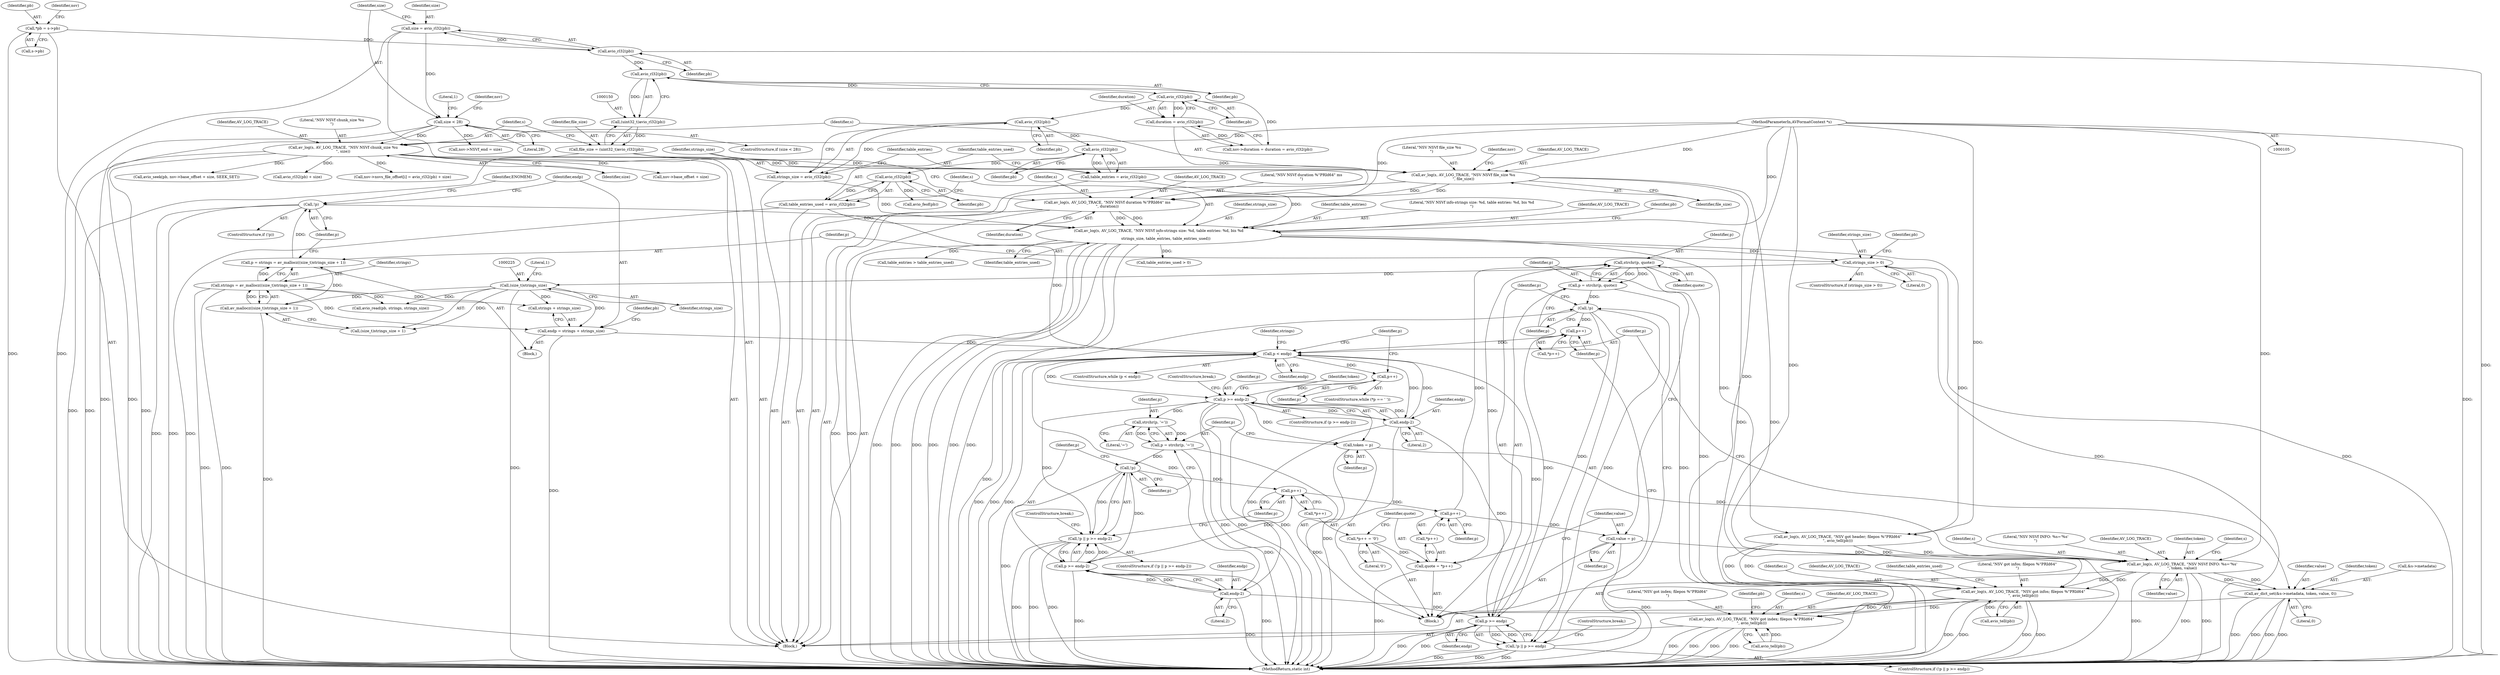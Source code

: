 digraph "0_FFmpeg_c24bcb553650b91e9eff15ef6e54ca73de2453b7@API" {
"1000295" [label="(Call,strchr(p, quote))"];
"1000288" [label="(Call,p++)"];
"1000282" [label="(Call,p++)"];
"1000274" [label="(Call,p >= endp-2)"];
"1000272" [label="(Call,!p)"];
"1000265" [label="(Call,p = strchr(p, '='))"];
"1000267" [label="(Call,strchr(p, '='))"];
"1000256" [label="(Call,p >= endp-2)"];
"1000253" [label="(Call,p++)"];
"1000244" [label="(Call,p < endp)"];
"1000308" [label="(Call,p++)"];
"1000302" [label="(Call,p >= endp)"];
"1000300" [label="(Call,!p)"];
"1000293" [label="(Call,p = strchr(p, quote))"];
"1000295" [label="(Call,strchr(p, quote))"];
"1000285" [label="(Call,quote = *p++)"];
"1000280" [label="(Call,*p++ = '\0')"];
"1000258" [label="(Call,endp-2)"];
"1000276" [label="(Call,endp-2)"];
"1000229" [label="(Call,!p)"];
"1000218" [label="(Call,p = strings = av_mallocz((size_t)strings_size + 1))"];
"1000220" [label="(Call,strings = av_mallocz((size_t)strings_size + 1))"];
"1000222" [label="(Call,av_mallocz((size_t)strings_size + 1))"];
"1000224" [label="(Call,(size_t)strings_size)"];
"1000208" [label="(Call,strings_size > 0)"];
"1000188" [label="(Call,av_log(s, AV_LOG_TRACE, \"NSV NSVf info-strings size: %d, table entries: %d, bis %d\n\",\n            strings_size, table_entries, table_entries_used))"];
"1000171" [label="(Call,av_log(s, AV_LOG_TRACE, \"NSV NSVf duration %\"PRId64\" ms\n\", duration))"];
"1000158" [label="(Call,av_log(s, AV_LOG_TRACE, \"NSV NSVf file_size %u\n\", file_size))"];
"1000153" [label="(Call,av_log(s, AV_LOG_TRACE, \"NSV NSVf chunk_size %u\n\", size))"];
"1000106" [label="(MethodParameterIn,AVFormatContext *s)"];
"1000136" [label="(Call,size < 28)"];
"1000131" [label="(Call,size = avio_rl32(pb))"];
"1000133" [label="(Call,avio_rl32(pb))"];
"1000115" [label="(Call,*pb = s->pb)"];
"1000147" [label="(Call,file_size = (uint32_t)avio_rl32(pb))"];
"1000149" [label="(Call,(uint32_t)avio_rl32(pb))"];
"1000151" [label="(Call,avio_rl32(pb))"];
"1000167" [label="(Call,duration = avio_rl32(pb))"];
"1000169" [label="(Call,avio_rl32(pb))"];
"1000176" [label="(Call,strings_size = avio_rl32(pb))"];
"1000178" [label="(Call,avio_rl32(pb))"];
"1000180" [label="(Call,table_entries = avio_rl32(pb))"];
"1000182" [label="(Call,avio_rl32(pb))"];
"1000184" [label="(Call,table_entries_used = avio_rl32(pb))"];
"1000186" [label="(Call,avio_rl32(pb))"];
"1000234" [label="(Call,endp = strings + strings_size)"];
"1000299" [label="(Call,!p || p >= endp)"];
"1000262" [label="(Call,token = p)"];
"1000311" [label="(Call,av_log(s, AV_LOG_TRACE, \"NSV NSVf INFO: %s='%s'\n\", token, value))"];
"1000317" [label="(Call,av_dict_set(&s->metadata, token, value, 0))"];
"1000333" [label="(Call,av_log(s, AV_LOG_TRACE, \"NSV got infos; filepos %\"PRId64\"\n\", avio_tell(pb)))"];
"1000455" [label="(Call,av_log(s, AV_LOG_TRACE, \"NSV got index; filepos %\"PRId64\"\n\", avio_tell(pb)))"];
"1000271" [label="(Call,!p || p >= endp-2)"];
"1000290" [label="(Call,value = p)"];
"1000175" [label="(Identifier,duration)"];
"1000180" [label="(Call,table_entries = avio_rl32(pb))"];
"1000141" [label="(Literal,1)"];
"1000161" [label="(Literal,\"NSV NSVf file_size %u\n\")"];
"1000295" [label="(Call,strchr(p, quote))"];
"1000305" [label="(ControlStructure,break;)"];
"1000169" [label="(Call,avio_rl32(pb))"];
"1000407" [label="(Call,table_entries > table_entries_used)"];
"1000159" [label="(Identifier,s)"];
"1000191" [label="(Literal,\"NSV NSVf info-strings size: %d, table entries: %d, bis %d\n\")"];
"1000210" [label="(Literal,0)"];
"1000133" [label="(Call,avio_rl32(pb))"];
"1000233" [label="(Identifier,ENOMEM)"];
"1000247" [label="(Block,)"];
"1000235" [label="(Identifier,endp)"];
"1000254" [label="(Identifier,p)"];
"1000246" [label="(Identifier,endp)"];
"1000194" [label="(Identifier,table_entries_used)"];
"1000177" [label="(Identifier,strings_size)"];
"1000253" [label="(Call,p++)"];
"1000134" [label="(Identifier,pb)"];
"1000183" [label="(Identifier,pb)"];
"1000190" [label="(Identifier,AV_LOG_TRACE)"];
"1000276" [label="(Call,endp-2)"];
"1000274" [label="(Call,p >= endp-2)"];
"1000458" [label="(Literal,\"NSV got index; filepos %\"PRId64\"\n\")"];
"1000256" [label="(Call,p >= endp-2)"];
"1000312" [label="(Identifier,s)"];
"1000308" [label="(Call,p++)"];
"1000281" [label="(Call,*p++)"];
"1000107" [label="(Block,)"];
"1000273" [label="(Identifier,p)"];
"1000197" [label="(Identifier,pb)"];
"1000269" [label="(Literal,'=')"];
"1000220" [label="(Call,strings = av_mallocz((size_t)strings_size + 1))"];
"1000209" [label="(Identifier,strings_size)"];
"1000277" [label="(Identifier,endp)"];
"1000279" [label="(ControlStructure,break;)"];
"1000234" [label="(Call,endp = strings + strings_size)"];
"1000196" [label="(Call,avio_feof(pb))"];
"1000187" [label="(Identifier,pb)"];
"1000336" [label="(Literal,\"NSV got infos; filepos %\"PRId64\"\n\")"];
"1000288" [label="(Call,p++)"];
"1000294" [label="(Identifier,p)"];
"1000482" [label="(MethodReturn,static int)"];
"1000462" [label="(Identifier,pb)"];
"1000261" [label="(ControlStructure,break;)"];
"1000326" [label="(Identifier,strings)"];
"1000151" [label="(Call,avio_rl32(pb))"];
"1000296" [label="(Identifier,p)"];
"1000155" [label="(Identifier,AV_LOG_TRACE)"];
"1000162" [label="(Identifier,file_size)"];
"1000333" [label="(Call,av_log(s, AV_LOG_TRACE, \"NSV got infos; filepos %\"PRId64\"\n\", avio_tell(pb)))"];
"1000275" [label="(Identifier,p)"];
"1000208" [label="(Call,strings_size > 0)"];
"1000181" [label="(Identifier,table_entries)"];
"1000270" [label="(ControlStructure,if (!p || p >= endp-2))"];
"1000334" [label="(Identifier,s)"];
"1000128" [label="(Identifier,nsv)"];
"1000298" [label="(ControlStructure,if (!p || p >= endp))"];
"1000309" [label="(Identifier,p)"];
"1000300" [label="(Call,!p)"];
"1000136" [label="(Call,size < 28)"];
"1000267" [label="(Call,strchr(p, '='))"];
"1000131" [label="(Call,size = avio_rl32(pb))"];
"1000280" [label="(Call,*p++ = '\0')"];
"1000258" [label="(Call,endp-2)"];
"1000463" [label="(Call,nsv->base_offset + size)"];
"1000135" [label="(ControlStructure,if (size < 28))"];
"1000323" [label="(Identifier,value)"];
"1000340" [label="(Call,table_entries_used > 0)"];
"1000461" [label="(Call,avio_seek(pb, nsv->base_offset + size, SEEK_SET))"];
"1000317" [label="(Call,av_dict_set(&s->metadata, token, value, 0))"];
"1000165" [label="(Identifier,nsv)"];
"1000284" [label="(Literal,'\0')"];
"1000156" [label="(Literal,\"NSV NSVf chunk_size %u\n\")"];
"1000304" [label="(Identifier,endp)"];
"1000167" [label="(Call,duration = avio_rl32(pb))"];
"1000239" [label="(Call,avio_read(pb, strings, strings_size))"];
"1000337" [label="(Call,avio_tell(pb))"];
"1000265" [label="(Call,p = strchr(p, '='))"];
"1000106" [label="(MethodParameterIn,AVFormatContext *s)"];
"1000283" [label="(Identifier,p)"];
"1000324" [label="(Literal,0)"];
"1000168" [label="(Identifier,duration)"];
"1000148" [label="(Identifier,file_size)"];
"1000316" [label="(Identifier,value)"];
"1000314" [label="(Literal,\"NSV NSVf INFO: %s='%s'\n\")"];
"1000227" [label="(Literal,1)"];
"1000172" [label="(Identifier,s)"];
"1000236" [label="(Call,strings + strings_size)"];
"1000154" [label="(Identifier,s)"];
"1000186" [label="(Call,avio_rl32(pb))"];
"1000230" [label="(Identifier,p)"];
"1000142" [label="(Call,nsv->NSVf_end = size)"];
"1000116" [label="(Identifier,pb)"];
"1000263" [label="(Identifier,token)"];
"1000307" [label="(Call,*p++)"];
"1000303" [label="(Identifier,p)"];
"1000251" [label="(Identifier,p)"];
"1000401" [label="(Call,avio_rl32(pb) + size)"];
"1000244" [label="(Call,p < endp)"];
"1000282" [label="(Call,p++)"];
"1000285" [label="(Call,quote = *p++)"];
"1000144" [label="(Identifier,nsv)"];
"1000260" [label="(Literal,2)"];
"1000248" [label="(ControlStructure,while (*p == ' '))"];
"1000271" [label="(Call,!p || p >= endp-2)"];
"1000245" [label="(Identifier,p)"];
"1000313" [label="(Identifier,AV_LOG_TRACE)"];
"1000292" [label="(Identifier,p)"];
"1000287" [label="(Call,*p++)"];
"1000185" [label="(Identifier,table_entries_used)"];
"1000229" [label="(Call,!p)"];
"1000335" [label="(Identifier,AV_LOG_TRACE)"];
"1000182" [label="(Call,avio_rl32(pb))"];
"1000223" [label="(Call,(size_t)strings_size + 1)"];
"1000189" [label="(Identifier,s)"];
"1000173" [label="(Identifier,AV_LOG_TRACE)"];
"1000147" [label="(Call,file_size = (uint32_t)avio_rl32(pb))"];
"1000301" [label="(Identifier,p)"];
"1000192" [label="(Identifier,strings_size)"];
"1000272" [label="(Call,!p)"];
"1000456" [label="(Identifier,s)"];
"1000158" [label="(Call,av_log(s, AV_LOG_TRACE, \"NSV NSVf file_size %u\n\", file_size))"];
"1000240" [label="(Identifier,pb)"];
"1000293" [label="(Call,p = strchr(p, quote))"];
"1000219" [label="(Identifier,p)"];
"1000224" [label="(Call,(size_t)strings_size)"];
"1000201" [label="(Call,av_log(s, AV_LOG_TRACE, \"NSV got header; filepos %\"PRId64\"\n\", avio_tell(pb)))"];
"1000457" [label="(Identifier,AV_LOG_TRACE)"];
"1000341" [label="(Identifier,table_entries_used)"];
"1000211" [label="(Block,)"];
"1000395" [label="(Call,nsv->nsvs_file_offset[i] = avio_rl32(pb) + size)"];
"1000132" [label="(Identifier,size)"];
"1000322" [label="(Identifier,token)"];
"1000226" [label="(Identifier,strings_size)"];
"1000117" [label="(Call,s->pb)"];
"1000222" [label="(Call,av_mallocz((size_t)strings_size + 1))"];
"1000266" [label="(Identifier,p)"];
"1000289" [label="(Identifier,p)"];
"1000184" [label="(Call,table_entries_used = avio_rl32(pb))"];
"1000176" [label="(Call,strings_size = avio_rl32(pb))"];
"1000160" [label="(Identifier,AV_LOG_TRACE)"];
"1000318" [label="(Call,&s->metadata)"];
"1000315" [label="(Identifier,token)"];
"1000153" [label="(Call,av_log(s, AV_LOG_TRACE, \"NSV NSVf chunk_size %u\n\", size))"];
"1000278" [label="(Literal,2)"];
"1000228" [label="(ControlStructure,if (!p))"];
"1000221" [label="(Identifier,strings)"];
"1000174" [label="(Literal,\"NSV NSVf duration %\"PRId64\" ms\n\")"];
"1000311" [label="(Call,av_log(s, AV_LOG_TRACE, \"NSV NSVf INFO: %s='%s'\n\", token, value))"];
"1000243" [label="(ControlStructure,while (p < endp))"];
"1000171" [label="(Call,av_log(s, AV_LOG_TRACE, \"NSV NSVf duration %\"PRId64\" ms\n\", duration))"];
"1000193" [label="(Identifier,table_entries)"];
"1000137" [label="(Identifier,size)"];
"1000157" [label="(Identifier,size)"];
"1000257" [label="(Identifier,p)"];
"1000207" [label="(ControlStructure,if (strings_size > 0))"];
"1000302" [label="(Call,p >= endp)"];
"1000262" [label="(Call,token = p)"];
"1000299" [label="(Call,!p || p >= endp)"];
"1000138" [label="(Literal,28)"];
"1000179" [label="(Identifier,pb)"];
"1000152" [label="(Identifier,pb)"];
"1000455" [label="(Call,av_log(s, AV_LOG_TRACE, \"NSV got index; filepos %\"PRId64\"\n\", avio_tell(pb)))"];
"1000297" [label="(Identifier,quote)"];
"1000170" [label="(Identifier,pb)"];
"1000178" [label="(Call,avio_rl32(pb))"];
"1000264" [label="(Identifier,p)"];
"1000149" [label="(Call,(uint32_t)avio_rl32(pb))"];
"1000291" [label="(Identifier,value)"];
"1000286" [label="(Identifier,quote)"];
"1000115" [label="(Call,*pb = s->pb)"];
"1000290" [label="(Call,value = p)"];
"1000259" [label="(Identifier,endp)"];
"1000329" [label="(Identifier,pb)"];
"1000188" [label="(Call,av_log(s, AV_LOG_TRACE, \"NSV NSVf info-strings size: %d, table entries: %d, bis %d\n\",\n            strings_size, table_entries, table_entries_used))"];
"1000320" [label="(Identifier,s)"];
"1000268" [label="(Identifier,p)"];
"1000163" [label="(Call,nsv->duration = duration = avio_rl32(pb))"];
"1000218" [label="(Call,p = strings = av_mallocz((size_t)strings_size + 1))"];
"1000459" [label="(Call,avio_tell(pb))"];
"1000255" [label="(ControlStructure,if (p >= endp-2))"];
"1000295" -> "1000293"  [label="AST: "];
"1000295" -> "1000297"  [label="CFG: "];
"1000296" -> "1000295"  [label="AST: "];
"1000297" -> "1000295"  [label="AST: "];
"1000293" -> "1000295"  [label="CFG: "];
"1000295" -> "1000482"  [label="DDG: "];
"1000295" -> "1000293"  [label="DDG: "];
"1000295" -> "1000293"  [label="DDG: "];
"1000288" -> "1000295"  [label="DDG: "];
"1000285" -> "1000295"  [label="DDG: "];
"1000288" -> "1000287"  [label="AST: "];
"1000288" -> "1000289"  [label="CFG: "];
"1000289" -> "1000288"  [label="AST: "];
"1000287" -> "1000288"  [label="CFG: "];
"1000282" -> "1000288"  [label="DDG: "];
"1000288" -> "1000290"  [label="DDG: "];
"1000282" -> "1000281"  [label="AST: "];
"1000282" -> "1000283"  [label="CFG: "];
"1000283" -> "1000282"  [label="AST: "];
"1000281" -> "1000282"  [label="CFG: "];
"1000274" -> "1000282"  [label="DDG: "];
"1000272" -> "1000282"  [label="DDG: "];
"1000274" -> "1000271"  [label="AST: "];
"1000274" -> "1000276"  [label="CFG: "];
"1000275" -> "1000274"  [label="AST: "];
"1000276" -> "1000274"  [label="AST: "];
"1000271" -> "1000274"  [label="CFG: "];
"1000274" -> "1000482"  [label="DDG: "];
"1000274" -> "1000482"  [label="DDG: "];
"1000274" -> "1000271"  [label="DDG: "];
"1000274" -> "1000271"  [label="DDG: "];
"1000272" -> "1000274"  [label="DDG: "];
"1000276" -> "1000274"  [label="DDG: "];
"1000276" -> "1000274"  [label="DDG: "];
"1000272" -> "1000271"  [label="AST: "];
"1000272" -> "1000273"  [label="CFG: "];
"1000273" -> "1000272"  [label="AST: "];
"1000275" -> "1000272"  [label="CFG: "];
"1000271" -> "1000272"  [label="CFG: "];
"1000272" -> "1000482"  [label="DDG: "];
"1000272" -> "1000271"  [label="DDG: "];
"1000265" -> "1000272"  [label="DDG: "];
"1000265" -> "1000247"  [label="AST: "];
"1000265" -> "1000267"  [label="CFG: "];
"1000266" -> "1000265"  [label="AST: "];
"1000267" -> "1000265"  [label="AST: "];
"1000273" -> "1000265"  [label="CFG: "];
"1000265" -> "1000482"  [label="DDG: "];
"1000267" -> "1000265"  [label="DDG: "];
"1000267" -> "1000265"  [label="DDG: "];
"1000267" -> "1000269"  [label="CFG: "];
"1000268" -> "1000267"  [label="AST: "];
"1000269" -> "1000267"  [label="AST: "];
"1000256" -> "1000267"  [label="DDG: "];
"1000256" -> "1000255"  [label="AST: "];
"1000256" -> "1000258"  [label="CFG: "];
"1000257" -> "1000256"  [label="AST: "];
"1000258" -> "1000256"  [label="AST: "];
"1000261" -> "1000256"  [label="CFG: "];
"1000263" -> "1000256"  [label="CFG: "];
"1000256" -> "1000482"  [label="DDG: "];
"1000256" -> "1000482"  [label="DDG: "];
"1000256" -> "1000482"  [label="DDG: "];
"1000253" -> "1000256"  [label="DDG: "];
"1000244" -> "1000256"  [label="DDG: "];
"1000258" -> "1000256"  [label="DDG: "];
"1000258" -> "1000256"  [label="DDG: "];
"1000256" -> "1000262"  [label="DDG: "];
"1000256" -> "1000271"  [label="DDG: "];
"1000253" -> "1000248"  [label="AST: "];
"1000253" -> "1000254"  [label="CFG: "];
"1000254" -> "1000253"  [label="AST: "];
"1000251" -> "1000253"  [label="CFG: "];
"1000244" -> "1000253"  [label="DDG: "];
"1000244" -> "1000243"  [label="AST: "];
"1000244" -> "1000246"  [label="CFG: "];
"1000245" -> "1000244"  [label="AST: "];
"1000246" -> "1000244"  [label="AST: "];
"1000251" -> "1000244"  [label="CFG: "];
"1000326" -> "1000244"  [label="CFG: "];
"1000244" -> "1000482"  [label="DDG: "];
"1000244" -> "1000482"  [label="DDG: "];
"1000244" -> "1000482"  [label="DDG: "];
"1000308" -> "1000244"  [label="DDG: "];
"1000229" -> "1000244"  [label="DDG: "];
"1000258" -> "1000244"  [label="DDG: "];
"1000276" -> "1000244"  [label="DDG: "];
"1000234" -> "1000244"  [label="DDG: "];
"1000302" -> "1000244"  [label="DDG: "];
"1000244" -> "1000258"  [label="DDG: "];
"1000308" -> "1000307"  [label="AST: "];
"1000308" -> "1000309"  [label="CFG: "];
"1000309" -> "1000308"  [label="AST: "];
"1000307" -> "1000308"  [label="CFG: "];
"1000302" -> "1000308"  [label="DDG: "];
"1000300" -> "1000308"  [label="DDG: "];
"1000302" -> "1000299"  [label="AST: "];
"1000302" -> "1000304"  [label="CFG: "];
"1000303" -> "1000302"  [label="AST: "];
"1000304" -> "1000302"  [label="AST: "];
"1000299" -> "1000302"  [label="CFG: "];
"1000302" -> "1000482"  [label="DDG: "];
"1000302" -> "1000482"  [label="DDG: "];
"1000302" -> "1000299"  [label="DDG: "];
"1000302" -> "1000299"  [label="DDG: "];
"1000300" -> "1000302"  [label="DDG: "];
"1000258" -> "1000302"  [label="DDG: "];
"1000276" -> "1000302"  [label="DDG: "];
"1000300" -> "1000299"  [label="AST: "];
"1000300" -> "1000301"  [label="CFG: "];
"1000301" -> "1000300"  [label="AST: "];
"1000303" -> "1000300"  [label="CFG: "];
"1000299" -> "1000300"  [label="CFG: "];
"1000300" -> "1000482"  [label="DDG: "];
"1000300" -> "1000299"  [label="DDG: "];
"1000293" -> "1000300"  [label="DDG: "];
"1000293" -> "1000247"  [label="AST: "];
"1000294" -> "1000293"  [label="AST: "];
"1000301" -> "1000293"  [label="CFG: "];
"1000293" -> "1000482"  [label="DDG: "];
"1000285" -> "1000247"  [label="AST: "];
"1000285" -> "1000287"  [label="CFG: "];
"1000286" -> "1000285"  [label="AST: "];
"1000287" -> "1000285"  [label="AST: "];
"1000291" -> "1000285"  [label="CFG: "];
"1000285" -> "1000482"  [label="DDG: "];
"1000280" -> "1000285"  [label="DDG: "];
"1000280" -> "1000247"  [label="AST: "];
"1000280" -> "1000284"  [label="CFG: "];
"1000281" -> "1000280"  [label="AST: "];
"1000284" -> "1000280"  [label="AST: "];
"1000286" -> "1000280"  [label="CFG: "];
"1000258" -> "1000260"  [label="CFG: "];
"1000259" -> "1000258"  [label="AST: "];
"1000260" -> "1000258"  [label="AST: "];
"1000258" -> "1000482"  [label="DDG: "];
"1000258" -> "1000276"  [label="DDG: "];
"1000276" -> "1000278"  [label="CFG: "];
"1000277" -> "1000276"  [label="AST: "];
"1000278" -> "1000276"  [label="AST: "];
"1000276" -> "1000482"  [label="DDG: "];
"1000229" -> "1000228"  [label="AST: "];
"1000229" -> "1000230"  [label="CFG: "];
"1000230" -> "1000229"  [label="AST: "];
"1000233" -> "1000229"  [label="CFG: "];
"1000235" -> "1000229"  [label="CFG: "];
"1000229" -> "1000482"  [label="DDG: "];
"1000229" -> "1000482"  [label="DDG: "];
"1000218" -> "1000229"  [label="DDG: "];
"1000218" -> "1000211"  [label="AST: "];
"1000218" -> "1000220"  [label="CFG: "];
"1000219" -> "1000218"  [label="AST: "];
"1000220" -> "1000218"  [label="AST: "];
"1000230" -> "1000218"  [label="CFG: "];
"1000220" -> "1000218"  [label="DDG: "];
"1000222" -> "1000218"  [label="DDG: "];
"1000220" -> "1000222"  [label="CFG: "];
"1000221" -> "1000220"  [label="AST: "];
"1000222" -> "1000220"  [label="AST: "];
"1000220" -> "1000482"  [label="DDG: "];
"1000220" -> "1000482"  [label="DDG: "];
"1000222" -> "1000220"  [label="DDG: "];
"1000220" -> "1000234"  [label="DDG: "];
"1000220" -> "1000236"  [label="DDG: "];
"1000220" -> "1000239"  [label="DDG: "];
"1000222" -> "1000223"  [label="CFG: "];
"1000223" -> "1000222"  [label="AST: "];
"1000222" -> "1000482"  [label="DDG: "];
"1000224" -> "1000222"  [label="DDG: "];
"1000224" -> "1000223"  [label="AST: "];
"1000224" -> "1000226"  [label="CFG: "];
"1000225" -> "1000224"  [label="AST: "];
"1000226" -> "1000224"  [label="AST: "];
"1000227" -> "1000224"  [label="CFG: "];
"1000224" -> "1000482"  [label="DDG: "];
"1000224" -> "1000223"  [label="DDG: "];
"1000208" -> "1000224"  [label="DDG: "];
"1000224" -> "1000234"  [label="DDG: "];
"1000224" -> "1000236"  [label="DDG: "];
"1000224" -> "1000239"  [label="DDG: "];
"1000208" -> "1000207"  [label="AST: "];
"1000208" -> "1000210"  [label="CFG: "];
"1000209" -> "1000208"  [label="AST: "];
"1000210" -> "1000208"  [label="AST: "];
"1000219" -> "1000208"  [label="CFG: "];
"1000329" -> "1000208"  [label="CFG: "];
"1000208" -> "1000482"  [label="DDG: "];
"1000208" -> "1000482"  [label="DDG: "];
"1000188" -> "1000208"  [label="DDG: "];
"1000188" -> "1000107"  [label="AST: "];
"1000188" -> "1000194"  [label="CFG: "];
"1000189" -> "1000188"  [label="AST: "];
"1000190" -> "1000188"  [label="AST: "];
"1000191" -> "1000188"  [label="AST: "];
"1000192" -> "1000188"  [label="AST: "];
"1000193" -> "1000188"  [label="AST: "];
"1000194" -> "1000188"  [label="AST: "];
"1000197" -> "1000188"  [label="CFG: "];
"1000188" -> "1000482"  [label="DDG: "];
"1000188" -> "1000482"  [label="DDG: "];
"1000188" -> "1000482"  [label="DDG: "];
"1000188" -> "1000482"  [label="DDG: "];
"1000188" -> "1000482"  [label="DDG: "];
"1000188" -> "1000482"  [label="DDG: "];
"1000171" -> "1000188"  [label="DDG: "];
"1000171" -> "1000188"  [label="DDG: "];
"1000106" -> "1000188"  [label="DDG: "];
"1000176" -> "1000188"  [label="DDG: "];
"1000180" -> "1000188"  [label="DDG: "];
"1000184" -> "1000188"  [label="DDG: "];
"1000188" -> "1000201"  [label="DDG: "];
"1000188" -> "1000201"  [label="DDG: "];
"1000188" -> "1000340"  [label="DDG: "];
"1000188" -> "1000407"  [label="DDG: "];
"1000171" -> "1000107"  [label="AST: "];
"1000171" -> "1000175"  [label="CFG: "];
"1000172" -> "1000171"  [label="AST: "];
"1000173" -> "1000171"  [label="AST: "];
"1000174" -> "1000171"  [label="AST: "];
"1000175" -> "1000171"  [label="AST: "];
"1000177" -> "1000171"  [label="CFG: "];
"1000171" -> "1000482"  [label="DDG: "];
"1000171" -> "1000482"  [label="DDG: "];
"1000158" -> "1000171"  [label="DDG: "];
"1000158" -> "1000171"  [label="DDG: "];
"1000106" -> "1000171"  [label="DDG: "];
"1000167" -> "1000171"  [label="DDG: "];
"1000158" -> "1000107"  [label="AST: "];
"1000158" -> "1000162"  [label="CFG: "];
"1000159" -> "1000158"  [label="AST: "];
"1000160" -> "1000158"  [label="AST: "];
"1000161" -> "1000158"  [label="AST: "];
"1000162" -> "1000158"  [label="AST: "];
"1000165" -> "1000158"  [label="CFG: "];
"1000158" -> "1000482"  [label="DDG: "];
"1000158" -> "1000482"  [label="DDG: "];
"1000153" -> "1000158"  [label="DDG: "];
"1000153" -> "1000158"  [label="DDG: "];
"1000106" -> "1000158"  [label="DDG: "];
"1000147" -> "1000158"  [label="DDG: "];
"1000153" -> "1000107"  [label="AST: "];
"1000153" -> "1000157"  [label="CFG: "];
"1000154" -> "1000153"  [label="AST: "];
"1000155" -> "1000153"  [label="AST: "];
"1000156" -> "1000153"  [label="AST: "];
"1000157" -> "1000153"  [label="AST: "];
"1000159" -> "1000153"  [label="CFG: "];
"1000153" -> "1000482"  [label="DDG: "];
"1000153" -> "1000482"  [label="DDG: "];
"1000106" -> "1000153"  [label="DDG: "];
"1000136" -> "1000153"  [label="DDG: "];
"1000153" -> "1000395"  [label="DDG: "];
"1000153" -> "1000401"  [label="DDG: "];
"1000153" -> "1000461"  [label="DDG: "];
"1000153" -> "1000463"  [label="DDG: "];
"1000106" -> "1000105"  [label="AST: "];
"1000106" -> "1000482"  [label="DDG: "];
"1000106" -> "1000201"  [label="DDG: "];
"1000106" -> "1000311"  [label="DDG: "];
"1000106" -> "1000333"  [label="DDG: "];
"1000106" -> "1000455"  [label="DDG: "];
"1000136" -> "1000135"  [label="AST: "];
"1000136" -> "1000138"  [label="CFG: "];
"1000137" -> "1000136"  [label="AST: "];
"1000138" -> "1000136"  [label="AST: "];
"1000141" -> "1000136"  [label="CFG: "];
"1000144" -> "1000136"  [label="CFG: "];
"1000136" -> "1000482"  [label="DDG: "];
"1000136" -> "1000482"  [label="DDG: "];
"1000131" -> "1000136"  [label="DDG: "];
"1000136" -> "1000142"  [label="DDG: "];
"1000131" -> "1000107"  [label="AST: "];
"1000131" -> "1000133"  [label="CFG: "];
"1000132" -> "1000131"  [label="AST: "];
"1000133" -> "1000131"  [label="AST: "];
"1000137" -> "1000131"  [label="CFG: "];
"1000131" -> "1000482"  [label="DDG: "];
"1000133" -> "1000131"  [label="DDG: "];
"1000133" -> "1000134"  [label="CFG: "];
"1000134" -> "1000133"  [label="AST: "];
"1000133" -> "1000482"  [label="DDG: "];
"1000115" -> "1000133"  [label="DDG: "];
"1000133" -> "1000151"  [label="DDG: "];
"1000115" -> "1000107"  [label="AST: "];
"1000115" -> "1000117"  [label="CFG: "];
"1000116" -> "1000115"  [label="AST: "];
"1000117" -> "1000115"  [label="AST: "];
"1000128" -> "1000115"  [label="CFG: "];
"1000115" -> "1000482"  [label="DDG: "];
"1000147" -> "1000107"  [label="AST: "];
"1000147" -> "1000149"  [label="CFG: "];
"1000148" -> "1000147"  [label="AST: "];
"1000149" -> "1000147"  [label="AST: "];
"1000154" -> "1000147"  [label="CFG: "];
"1000147" -> "1000482"  [label="DDG: "];
"1000149" -> "1000147"  [label="DDG: "];
"1000149" -> "1000151"  [label="CFG: "];
"1000150" -> "1000149"  [label="AST: "];
"1000151" -> "1000149"  [label="AST: "];
"1000151" -> "1000149"  [label="DDG: "];
"1000151" -> "1000152"  [label="CFG: "];
"1000152" -> "1000151"  [label="AST: "];
"1000151" -> "1000169"  [label="DDG: "];
"1000167" -> "1000163"  [label="AST: "];
"1000167" -> "1000169"  [label="CFG: "];
"1000168" -> "1000167"  [label="AST: "];
"1000169" -> "1000167"  [label="AST: "];
"1000163" -> "1000167"  [label="CFG: "];
"1000167" -> "1000163"  [label="DDG: "];
"1000169" -> "1000167"  [label="DDG: "];
"1000169" -> "1000170"  [label="CFG: "];
"1000170" -> "1000169"  [label="AST: "];
"1000169" -> "1000163"  [label="DDG: "];
"1000169" -> "1000178"  [label="DDG: "];
"1000176" -> "1000107"  [label="AST: "];
"1000176" -> "1000178"  [label="CFG: "];
"1000177" -> "1000176"  [label="AST: "];
"1000178" -> "1000176"  [label="AST: "];
"1000181" -> "1000176"  [label="CFG: "];
"1000178" -> "1000176"  [label="DDG: "];
"1000178" -> "1000179"  [label="CFG: "];
"1000179" -> "1000178"  [label="AST: "];
"1000178" -> "1000182"  [label="DDG: "];
"1000180" -> "1000107"  [label="AST: "];
"1000180" -> "1000182"  [label="CFG: "];
"1000181" -> "1000180"  [label="AST: "];
"1000182" -> "1000180"  [label="AST: "];
"1000185" -> "1000180"  [label="CFG: "];
"1000182" -> "1000180"  [label="DDG: "];
"1000182" -> "1000183"  [label="CFG: "];
"1000183" -> "1000182"  [label="AST: "];
"1000182" -> "1000186"  [label="DDG: "];
"1000184" -> "1000107"  [label="AST: "];
"1000184" -> "1000186"  [label="CFG: "];
"1000185" -> "1000184"  [label="AST: "];
"1000186" -> "1000184"  [label="AST: "];
"1000189" -> "1000184"  [label="CFG: "];
"1000184" -> "1000482"  [label="DDG: "];
"1000186" -> "1000184"  [label="DDG: "];
"1000186" -> "1000187"  [label="CFG: "];
"1000187" -> "1000186"  [label="AST: "];
"1000186" -> "1000196"  [label="DDG: "];
"1000234" -> "1000211"  [label="AST: "];
"1000234" -> "1000236"  [label="CFG: "];
"1000235" -> "1000234"  [label="AST: "];
"1000236" -> "1000234"  [label="AST: "];
"1000240" -> "1000234"  [label="CFG: "];
"1000234" -> "1000482"  [label="DDG: "];
"1000299" -> "1000298"  [label="AST: "];
"1000305" -> "1000299"  [label="CFG: "];
"1000309" -> "1000299"  [label="CFG: "];
"1000299" -> "1000482"  [label="DDG: "];
"1000299" -> "1000482"  [label="DDG: "];
"1000299" -> "1000482"  [label="DDG: "];
"1000262" -> "1000247"  [label="AST: "];
"1000262" -> "1000264"  [label="CFG: "];
"1000263" -> "1000262"  [label="AST: "];
"1000264" -> "1000262"  [label="AST: "];
"1000266" -> "1000262"  [label="CFG: "];
"1000262" -> "1000482"  [label="DDG: "];
"1000262" -> "1000311"  [label="DDG: "];
"1000311" -> "1000247"  [label="AST: "];
"1000311" -> "1000316"  [label="CFG: "];
"1000312" -> "1000311"  [label="AST: "];
"1000313" -> "1000311"  [label="AST: "];
"1000314" -> "1000311"  [label="AST: "];
"1000315" -> "1000311"  [label="AST: "];
"1000316" -> "1000311"  [label="AST: "];
"1000320" -> "1000311"  [label="CFG: "];
"1000311" -> "1000482"  [label="DDG: "];
"1000311" -> "1000482"  [label="DDG: "];
"1000311" -> "1000482"  [label="DDG: "];
"1000201" -> "1000311"  [label="DDG: "];
"1000201" -> "1000311"  [label="DDG: "];
"1000290" -> "1000311"  [label="DDG: "];
"1000311" -> "1000317"  [label="DDG: "];
"1000311" -> "1000317"  [label="DDG: "];
"1000311" -> "1000333"  [label="DDG: "];
"1000311" -> "1000333"  [label="DDG: "];
"1000317" -> "1000247"  [label="AST: "];
"1000317" -> "1000324"  [label="CFG: "];
"1000318" -> "1000317"  [label="AST: "];
"1000322" -> "1000317"  [label="AST: "];
"1000323" -> "1000317"  [label="AST: "];
"1000324" -> "1000317"  [label="AST: "];
"1000245" -> "1000317"  [label="CFG: "];
"1000317" -> "1000482"  [label="DDG: "];
"1000317" -> "1000482"  [label="DDG: "];
"1000317" -> "1000482"  [label="DDG: "];
"1000317" -> "1000482"  [label="DDG: "];
"1000333" -> "1000107"  [label="AST: "];
"1000333" -> "1000337"  [label="CFG: "];
"1000334" -> "1000333"  [label="AST: "];
"1000335" -> "1000333"  [label="AST: "];
"1000336" -> "1000333"  [label="AST: "];
"1000337" -> "1000333"  [label="AST: "];
"1000341" -> "1000333"  [label="CFG: "];
"1000333" -> "1000482"  [label="DDG: "];
"1000333" -> "1000482"  [label="DDG: "];
"1000333" -> "1000482"  [label="DDG: "];
"1000333" -> "1000482"  [label="DDG: "];
"1000201" -> "1000333"  [label="DDG: "];
"1000201" -> "1000333"  [label="DDG: "];
"1000337" -> "1000333"  [label="DDG: "];
"1000333" -> "1000455"  [label="DDG: "];
"1000333" -> "1000455"  [label="DDG: "];
"1000455" -> "1000107"  [label="AST: "];
"1000455" -> "1000459"  [label="CFG: "];
"1000456" -> "1000455"  [label="AST: "];
"1000457" -> "1000455"  [label="AST: "];
"1000458" -> "1000455"  [label="AST: "];
"1000459" -> "1000455"  [label="AST: "];
"1000462" -> "1000455"  [label="CFG: "];
"1000455" -> "1000482"  [label="DDG: "];
"1000455" -> "1000482"  [label="DDG: "];
"1000455" -> "1000482"  [label="DDG: "];
"1000455" -> "1000482"  [label="DDG: "];
"1000459" -> "1000455"  [label="DDG: "];
"1000271" -> "1000270"  [label="AST: "];
"1000279" -> "1000271"  [label="CFG: "];
"1000283" -> "1000271"  [label="CFG: "];
"1000271" -> "1000482"  [label="DDG: "];
"1000271" -> "1000482"  [label="DDG: "];
"1000271" -> "1000482"  [label="DDG: "];
"1000290" -> "1000247"  [label="AST: "];
"1000290" -> "1000292"  [label="CFG: "];
"1000291" -> "1000290"  [label="AST: "];
"1000292" -> "1000290"  [label="AST: "];
"1000294" -> "1000290"  [label="CFG: "];
"1000290" -> "1000482"  [label="DDG: "];
}
